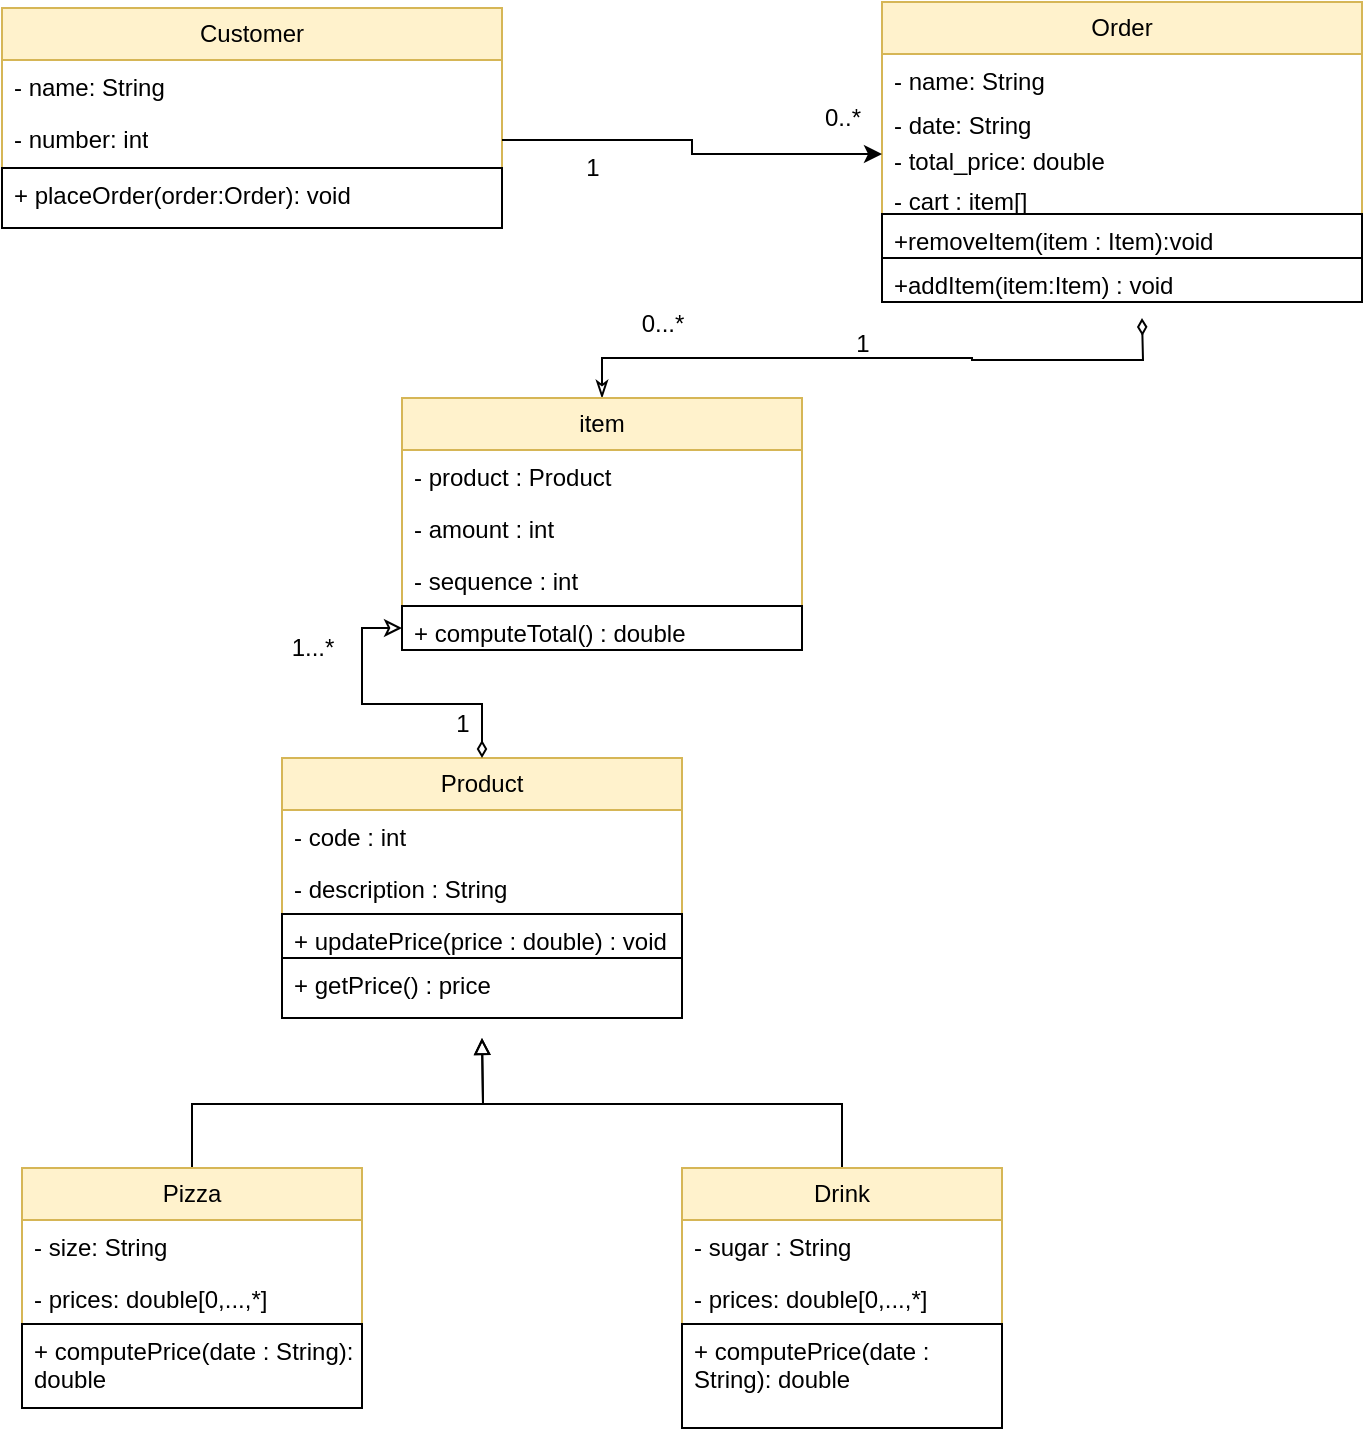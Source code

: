 <mxfile version="21.1.8" type="github">
  <diagram id="C5RBs43oDa-KdzZeNtuy" name="Page-1">
    <mxGraphModel dx="712" dy="746" grid="1" gridSize="10" guides="1" tooltips="1" connect="1" arrows="1" fold="1" page="1" pageScale="1" pageWidth="827" pageHeight="1169" math="0" shadow="0">
      <root>
        <mxCell id="WIyWlLk6GJQsqaUBKTNV-0" />
        <mxCell id="WIyWlLk6GJQsqaUBKTNV-1" parent="WIyWlLk6GJQsqaUBKTNV-0" />
        <mxCell id="XotB2B88UAUZsfsqome8-0" value="Customer" style="swimlane;fontStyle=0;childLayout=stackLayout;horizontal=1;startSize=26;fillColor=#fff2cc;horizontalStack=0;resizeParent=1;resizeParentMax=0;resizeLast=0;collapsible=1;marginBottom=0;whiteSpace=wrap;html=1;strokeColor=#d6b656;" parent="WIyWlLk6GJQsqaUBKTNV-1" vertex="1">
          <mxGeometry x="50" y="65" width="250" height="110" as="geometry" />
        </mxCell>
        <mxCell id="XotB2B88UAUZsfsqome8-1" value="- name: String" style="text;strokeColor=none;fillColor=none;align=left;verticalAlign=top;spacingLeft=4;spacingRight=4;overflow=hidden;rotatable=0;points=[[0,0.5],[1,0.5]];portConstraint=eastwest;whiteSpace=wrap;html=1;" parent="XotB2B88UAUZsfsqome8-0" vertex="1">
          <mxGeometry y="26" width="250" height="26" as="geometry" />
        </mxCell>
        <mxCell id="XotB2B88UAUZsfsqome8-2" value="- number: int" style="text;strokeColor=none;fillColor=none;align=left;verticalAlign=top;spacingLeft=4;spacingRight=4;overflow=hidden;rotatable=0;points=[[0,0.5],[1,0.5]];portConstraint=eastwest;whiteSpace=wrap;html=1;" parent="XotB2B88UAUZsfsqome8-0" vertex="1">
          <mxGeometry y="52" width="250" height="28" as="geometry" />
        </mxCell>
        <mxCell id="XotB2B88UAUZsfsqome8-3" value="+ placeOrder(order:Order): void" style="text;strokeColor=default;fillColor=none;align=left;verticalAlign=top;spacingLeft=4;spacingRight=4;overflow=hidden;rotatable=0;points=[[0,0.5],[1,0.5]];portConstraint=eastwest;whiteSpace=wrap;html=1;" parent="XotB2B88UAUZsfsqome8-0" vertex="1">
          <mxGeometry y="80" width="250" height="30" as="geometry" />
        </mxCell>
        <mxCell id="XotB2B88UAUZsfsqome8-4" value="Order" style="swimlane;fontStyle=0;childLayout=stackLayout;horizontal=1;startSize=26;fillColor=#fff2cc;horizontalStack=0;resizeParent=1;resizeParentMax=0;resizeLast=0;collapsible=1;marginBottom=0;whiteSpace=wrap;html=1;strokeColor=#d6b656;" parent="WIyWlLk6GJQsqaUBKTNV-1" vertex="1">
          <mxGeometry x="490" y="62" width="240" height="106" as="geometry">
            <mxRectangle x="350" y="90" width="70" height="30" as="alternateBounds" />
          </mxGeometry>
        </mxCell>
        <mxCell id="XotB2B88UAUZsfsqome8-5" value="- name: String" style="text;strokeColor=none;fillColor=none;align=left;verticalAlign=top;spacingLeft=4;spacingRight=4;overflow=hidden;rotatable=0;points=[[0,0.5],[1,0.5]];portConstraint=eastwest;whiteSpace=wrap;html=1;" parent="XotB2B88UAUZsfsqome8-4" vertex="1">
          <mxGeometry y="26" width="240" height="22" as="geometry" />
        </mxCell>
        <mxCell id="XotB2B88UAUZsfsqome8-6" value="- date: String" style="text;strokeColor=none;fillColor=none;align=left;verticalAlign=top;spacingLeft=4;spacingRight=4;overflow=hidden;rotatable=0;points=[[0,0.5],[1,0.5]];portConstraint=eastwest;whiteSpace=wrap;html=1;" parent="XotB2B88UAUZsfsqome8-4" vertex="1">
          <mxGeometry y="48" width="240" height="18" as="geometry" />
        </mxCell>
        <mxCell id="XotB2B88UAUZsfsqome8-7" value="- total_price: double" style="text;strokeColor=none;fillColor=none;align=left;verticalAlign=top;spacingLeft=4;spacingRight=4;overflow=hidden;rotatable=0;points=[[0,0.5],[1,0.5]];portConstraint=eastwest;whiteSpace=wrap;html=1;" parent="XotB2B88UAUZsfsqome8-4" vertex="1">
          <mxGeometry y="66" width="240" height="20" as="geometry" />
        </mxCell>
        <mxCell id="K9cWJG8SuVPE-S7mi6KT-5" value="- cart : item[]" style="text;strokeColor=none;fillColor=none;align=left;verticalAlign=top;spacingLeft=4;spacingRight=4;overflow=hidden;rotatable=0;points=[[0,0.5],[1,0.5]];portConstraint=eastwest;whiteSpace=wrap;html=1;" vertex="1" parent="XotB2B88UAUZsfsqome8-4">
          <mxGeometry y="86" width="240" height="20" as="geometry" />
        </mxCell>
        <mxCell id="XotB2B88UAUZsfsqome8-8" value="Product" style="swimlane;fontStyle=0;childLayout=stackLayout;horizontal=1;startSize=26;fillColor=#fff2cc;horizontalStack=0;resizeParent=1;resizeParentMax=0;resizeLast=0;collapsible=1;marginBottom=0;whiteSpace=wrap;html=1;strokeColor=#d6b656;" parent="WIyWlLk6GJQsqaUBKTNV-1" vertex="1">
          <mxGeometry x="190" y="440" width="200" height="130" as="geometry" />
        </mxCell>
        <mxCell id="XotB2B88UAUZsfsqome8-9" value="- code : int" style="text;strokeColor=none;fillColor=none;align=left;verticalAlign=top;spacingLeft=4;spacingRight=4;overflow=hidden;rotatable=0;points=[[0,0.5],[1,0.5]];portConstraint=eastwest;whiteSpace=wrap;html=1;" parent="XotB2B88UAUZsfsqome8-8" vertex="1">
          <mxGeometry y="26" width="200" height="26" as="geometry" />
        </mxCell>
        <mxCell id="XotB2B88UAUZsfsqome8-10" value="- description : String" style="text;strokeColor=none;fillColor=none;align=left;verticalAlign=top;spacingLeft=4;spacingRight=4;overflow=hidden;rotatable=0;points=[[0,0.5],[1,0.5]];portConstraint=eastwest;whiteSpace=wrap;html=1;" parent="XotB2B88UAUZsfsqome8-8" vertex="1">
          <mxGeometry y="52" width="200" height="26" as="geometry" />
        </mxCell>
        <mxCell id="XotB2B88UAUZsfsqome8-11" value="+ updatePrice(price : double) : void" style="text;strokeColor=default;fillColor=none;align=left;verticalAlign=top;spacingLeft=4;spacingRight=4;overflow=hidden;rotatable=0;points=[[0,0.5],[1,0.5]];portConstraint=eastwest;whiteSpace=wrap;html=1;" parent="XotB2B88UAUZsfsqome8-8" vertex="1">
          <mxGeometry y="78" width="200" height="22" as="geometry" />
        </mxCell>
        <mxCell id="XotB2B88UAUZsfsqome8-24" value="+ getPrice() : price" style="text;strokeColor=default;fillColor=none;align=left;verticalAlign=top;spacingLeft=4;spacingRight=4;overflow=hidden;rotatable=0;points=[[0,0.5],[1,0.5]];portConstraint=eastwest;whiteSpace=wrap;html=1;" parent="XotB2B88UAUZsfsqome8-8" vertex="1">
          <mxGeometry y="100" width="200" height="30" as="geometry" />
        </mxCell>
        <mxCell id="XotB2B88UAUZsfsqome8-39" style="edgeStyle=orthogonalEdgeStyle;rounded=0;orthogonalLoop=1;jettySize=auto;html=1;exitX=0.5;exitY=0;exitDx=0;exitDy=0;endArrow=block;endFill=0;" parent="WIyWlLk6GJQsqaUBKTNV-1" source="XotB2B88UAUZsfsqome8-12" edge="1">
          <mxGeometry relative="1" as="geometry">
            <mxPoint x="290" y="580" as="targetPoint" />
          </mxGeometry>
        </mxCell>
        <mxCell id="XotB2B88UAUZsfsqome8-12" value="Pizza" style="swimlane;fontStyle=0;childLayout=stackLayout;horizontal=1;startSize=26;fillColor=#fff2cc;horizontalStack=0;resizeParent=1;resizeParentMax=0;resizeLast=0;collapsible=1;marginBottom=0;whiteSpace=wrap;html=1;strokeColor=#d6b656;" parent="WIyWlLk6GJQsqaUBKTNV-1" vertex="1">
          <mxGeometry x="60" y="645" width="170" height="120" as="geometry" />
        </mxCell>
        <mxCell id="XotB2B88UAUZsfsqome8-13" value="- size: String" style="text;strokeColor=none;fillColor=none;align=left;verticalAlign=top;spacingLeft=4;spacingRight=4;overflow=hidden;rotatable=0;points=[[0,0.5],[1,0.5]];portConstraint=eastwest;whiteSpace=wrap;html=1;" parent="XotB2B88UAUZsfsqome8-12" vertex="1">
          <mxGeometry y="26" width="170" height="26" as="geometry" />
        </mxCell>
        <mxCell id="XotB2B88UAUZsfsqome8-14" value="- prices: double[0,...,*]" style="text;strokeColor=none;fillColor=none;align=left;verticalAlign=top;spacingLeft=4;spacingRight=4;overflow=hidden;rotatable=0;points=[[0,0.5],[1,0.5]];portConstraint=eastwest;whiteSpace=wrap;html=1;" parent="XotB2B88UAUZsfsqome8-12" vertex="1">
          <mxGeometry y="52" width="170" height="26" as="geometry" />
        </mxCell>
        <mxCell id="XotB2B88UAUZsfsqome8-15" value="+ computePrice(date : String): double" style="text;strokeColor=default;fillColor=none;align=left;verticalAlign=top;spacingLeft=4;spacingRight=4;overflow=hidden;rotatable=0;points=[[0,0.5],[1,0.5]];portConstraint=eastwest;whiteSpace=wrap;html=1;" parent="XotB2B88UAUZsfsqome8-12" vertex="1">
          <mxGeometry y="78" width="170" height="42" as="geometry" />
        </mxCell>
        <mxCell id="XotB2B88UAUZsfsqome8-40" style="edgeStyle=orthogonalEdgeStyle;rounded=0;orthogonalLoop=1;jettySize=auto;html=1;exitX=0.5;exitY=0;exitDx=0;exitDy=0;endArrow=block;endFill=0;" parent="WIyWlLk6GJQsqaUBKTNV-1" source="XotB2B88UAUZsfsqome8-16" edge="1">
          <mxGeometry relative="1" as="geometry">
            <mxPoint x="290" y="580" as="targetPoint" />
          </mxGeometry>
        </mxCell>
        <mxCell id="XotB2B88UAUZsfsqome8-16" value="Drink" style="swimlane;fontStyle=0;childLayout=stackLayout;horizontal=1;startSize=26;fillColor=#fff2cc;horizontalStack=0;resizeParent=1;resizeParentMax=0;resizeLast=0;collapsible=1;marginBottom=0;whiteSpace=wrap;html=1;strokeColor=#d6b656;" parent="WIyWlLk6GJQsqaUBKTNV-1" vertex="1">
          <mxGeometry x="390" y="645" width="160" height="130" as="geometry" />
        </mxCell>
        <mxCell id="XotB2B88UAUZsfsqome8-17" value="- sugar : String" style="text;strokeColor=none;fillColor=none;align=left;verticalAlign=top;spacingLeft=4;spacingRight=4;overflow=hidden;rotatable=0;points=[[0,0.5],[1,0.5]];portConstraint=eastwest;whiteSpace=wrap;html=1;" parent="XotB2B88UAUZsfsqome8-16" vertex="1">
          <mxGeometry y="26" width="160" height="26" as="geometry" />
        </mxCell>
        <mxCell id="XotB2B88UAUZsfsqome8-18" value="- prices: double[0,...,*]" style="text;strokeColor=none;fillColor=none;align=left;verticalAlign=top;spacingLeft=4;spacingRight=4;overflow=hidden;rotatable=0;points=[[0,0.5],[1,0.5]];portConstraint=eastwest;whiteSpace=wrap;html=1;" parent="XotB2B88UAUZsfsqome8-16" vertex="1">
          <mxGeometry y="52" width="160" height="26" as="geometry" />
        </mxCell>
        <mxCell id="XotB2B88UAUZsfsqome8-19" value="+ computePrice(date : String): double" style="text;strokeColor=default;fillColor=none;align=left;verticalAlign=top;spacingLeft=4;spacingRight=4;overflow=hidden;rotatable=0;points=[[0,0.5],[1,0.5]];portConstraint=eastwest;whiteSpace=wrap;html=1;" parent="XotB2B88UAUZsfsqome8-16" vertex="1">
          <mxGeometry y="78" width="160" height="52" as="geometry" />
        </mxCell>
        <mxCell id="XotB2B88UAUZsfsqome8-32" style="edgeStyle=orthogonalEdgeStyle;rounded=0;orthogonalLoop=1;jettySize=auto;html=1;exitX=1;exitY=0.5;exitDx=0;exitDy=0;entryX=0;entryY=0.5;entryDx=0;entryDy=0;" parent="WIyWlLk6GJQsqaUBKTNV-1" source="XotB2B88UAUZsfsqome8-2" target="XotB2B88UAUZsfsqome8-7" edge="1">
          <mxGeometry relative="1" as="geometry" />
        </mxCell>
        <mxCell id="XotB2B88UAUZsfsqome8-33" value="1" style="text;html=1;align=center;verticalAlign=middle;resizable=0;points=[];autosize=1;strokeColor=none;fillColor=none;" parent="WIyWlLk6GJQsqaUBKTNV-1" vertex="1">
          <mxGeometry x="330" y="130" width="30" height="30" as="geometry" />
        </mxCell>
        <mxCell id="XotB2B88UAUZsfsqome8-34" value="0..*" style="text;html=1;align=center;verticalAlign=middle;resizable=0;points=[];autosize=1;strokeColor=none;fillColor=none;" parent="WIyWlLk6GJQsqaUBKTNV-1" vertex="1">
          <mxGeometry x="450" y="105" width="40" height="30" as="geometry" />
        </mxCell>
        <mxCell id="K9cWJG8SuVPE-S7mi6KT-8" style="edgeStyle=orthogonalEdgeStyle;rounded=0;orthogonalLoop=1;jettySize=auto;html=1;exitX=0.5;exitY=0;exitDx=0;exitDy=0;endArrow=diamondThin;endFill=0;startArrow=classicThin;startFill=0;" edge="1" parent="WIyWlLk6GJQsqaUBKTNV-1" source="K9cWJG8SuVPE-S7mi6KT-0">
          <mxGeometry relative="1" as="geometry">
            <mxPoint x="620" y="220" as="targetPoint" />
          </mxGeometry>
        </mxCell>
        <mxCell id="K9cWJG8SuVPE-S7mi6KT-0" value="item" style="swimlane;fontStyle=0;childLayout=stackLayout;horizontal=1;startSize=26;fillColor=#fff2cc;horizontalStack=0;resizeParent=1;resizeParentMax=0;resizeLast=0;collapsible=1;marginBottom=0;whiteSpace=wrap;html=1;strokeColor=#d6b656;" vertex="1" parent="WIyWlLk6GJQsqaUBKTNV-1">
          <mxGeometry x="250" y="260" width="200" height="104" as="geometry" />
        </mxCell>
        <mxCell id="K9cWJG8SuVPE-S7mi6KT-2" value="- product : Product" style="text;strokeColor=none;fillColor=none;align=left;verticalAlign=top;spacingLeft=4;spacingRight=4;overflow=hidden;rotatable=0;points=[[0,0.5],[1,0.5]];portConstraint=eastwest;whiteSpace=wrap;html=1;" vertex="1" parent="K9cWJG8SuVPE-S7mi6KT-0">
          <mxGeometry y="26" width="200" height="26" as="geometry" />
        </mxCell>
        <mxCell id="K9cWJG8SuVPE-S7mi6KT-6" value="- amount : int" style="text;strokeColor=none;fillColor=none;align=left;verticalAlign=top;spacingLeft=4;spacingRight=4;overflow=hidden;rotatable=0;points=[[0,0.5],[1,0.5]];portConstraint=eastwest;whiteSpace=wrap;html=1;" vertex="1" parent="K9cWJG8SuVPE-S7mi6KT-0">
          <mxGeometry y="52" width="200" height="26" as="geometry" />
        </mxCell>
        <mxCell id="K9cWJG8SuVPE-S7mi6KT-14" value="- sequence : int" style="text;strokeColor=none;fillColor=none;align=left;verticalAlign=top;spacingLeft=4;spacingRight=4;overflow=hidden;rotatable=0;points=[[0,0.5],[1,0.5]];portConstraint=eastwest;whiteSpace=wrap;html=1;" vertex="1" parent="K9cWJG8SuVPE-S7mi6KT-0">
          <mxGeometry y="78" width="200" height="26" as="geometry" />
        </mxCell>
        <mxCell id="XotB2B88UAUZsfsqome8-22" value="+addItem(item:Item) : void" style="text;strokeColor=default;fillColor=none;align=left;verticalAlign=top;spacingLeft=4;spacingRight=4;overflow=hidden;rotatable=0;points=[[0,0.5],[1,0.5]];portConstraint=eastwest;whiteSpace=wrap;html=1;" parent="WIyWlLk6GJQsqaUBKTNV-1" vertex="1">
          <mxGeometry x="490" y="190" width="240" height="22" as="geometry" />
        </mxCell>
        <mxCell id="XotB2B88UAUZsfsqome8-23" value="+removeItem(item : Item):void" style="text;strokeColor=default;fillColor=none;align=left;verticalAlign=top;spacingLeft=4;spacingRight=4;overflow=hidden;rotatable=0;points=[[0,0.5],[1,0.5]];portConstraint=eastwest;whiteSpace=wrap;html=1;" parent="WIyWlLk6GJQsqaUBKTNV-1" vertex="1">
          <mxGeometry x="490" y="168" width="240" height="22" as="geometry" />
        </mxCell>
        <mxCell id="K9cWJG8SuVPE-S7mi6KT-9" style="edgeStyle=orthogonalEdgeStyle;rounded=0;orthogonalLoop=1;jettySize=auto;html=1;exitX=0;exitY=0.5;exitDx=0;exitDy=0;entryX=0.5;entryY=0;entryDx=0;entryDy=0;startArrow=classic;startFill=0;endArrow=diamondThin;endFill=0;" edge="1" parent="WIyWlLk6GJQsqaUBKTNV-1" source="K9cWJG8SuVPE-S7mi6KT-3" target="XotB2B88UAUZsfsqome8-8">
          <mxGeometry relative="1" as="geometry" />
        </mxCell>
        <mxCell id="K9cWJG8SuVPE-S7mi6KT-3" value="+ computeTotal() : double" style="text;strokeColor=default;fillColor=none;align=left;verticalAlign=top;spacingLeft=4;spacingRight=4;overflow=hidden;rotatable=0;points=[[0,0.5],[1,0.5]];portConstraint=eastwest;whiteSpace=wrap;html=1;" vertex="1" parent="WIyWlLk6GJQsqaUBKTNV-1">
          <mxGeometry x="250" y="364" width="200" height="22" as="geometry" />
        </mxCell>
        <mxCell id="K9cWJG8SuVPE-S7mi6KT-10" value="0...*" style="text;html=1;align=center;verticalAlign=middle;resizable=0;points=[];autosize=1;strokeColor=none;fillColor=none;" vertex="1" parent="WIyWlLk6GJQsqaUBKTNV-1">
          <mxGeometry x="360" y="208" width="40" height="30" as="geometry" />
        </mxCell>
        <mxCell id="K9cWJG8SuVPE-S7mi6KT-11" value="1" style="text;html=1;align=center;verticalAlign=middle;resizable=0;points=[];autosize=1;strokeColor=none;fillColor=none;" vertex="1" parent="WIyWlLk6GJQsqaUBKTNV-1">
          <mxGeometry x="465" y="218" width="30" height="30" as="geometry" />
        </mxCell>
        <mxCell id="K9cWJG8SuVPE-S7mi6KT-12" value="1...*" style="text;html=1;align=center;verticalAlign=middle;resizable=0;points=[];autosize=1;strokeColor=none;fillColor=none;" vertex="1" parent="WIyWlLk6GJQsqaUBKTNV-1">
          <mxGeometry x="185" y="370" width="40" height="30" as="geometry" />
        </mxCell>
        <mxCell id="K9cWJG8SuVPE-S7mi6KT-13" value="1" style="text;html=1;align=center;verticalAlign=middle;resizable=0;points=[];autosize=1;strokeColor=none;fillColor=none;" vertex="1" parent="WIyWlLk6GJQsqaUBKTNV-1">
          <mxGeometry x="265" y="408" width="30" height="30" as="geometry" />
        </mxCell>
      </root>
    </mxGraphModel>
  </diagram>
</mxfile>
